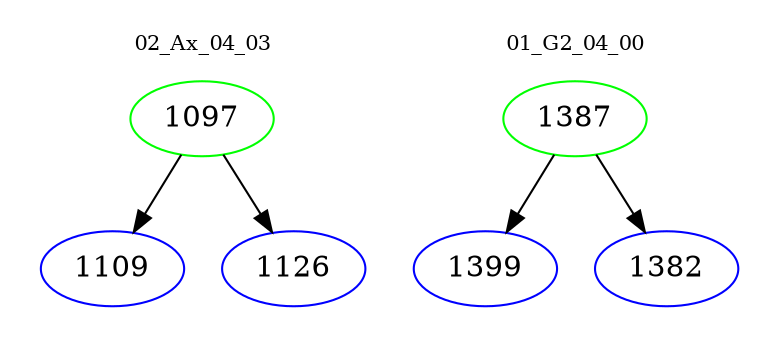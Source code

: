 digraph{
subgraph cluster_0 {
color = white
label = "02_Ax_04_03";
fontsize=10;
T0_1097 [label="1097", color="green"]
T0_1097 -> T0_1109 [color="black"]
T0_1109 [label="1109", color="blue"]
T0_1097 -> T0_1126 [color="black"]
T0_1126 [label="1126", color="blue"]
}
subgraph cluster_1 {
color = white
label = "01_G2_04_00";
fontsize=10;
T1_1387 [label="1387", color="green"]
T1_1387 -> T1_1399 [color="black"]
T1_1399 [label="1399", color="blue"]
T1_1387 -> T1_1382 [color="black"]
T1_1382 [label="1382", color="blue"]
}
}
